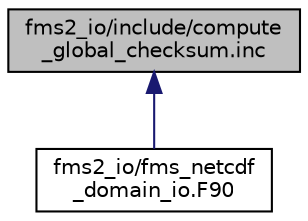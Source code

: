 digraph "fms2_io/include/compute_global_checksum.inc"
{
 // INTERACTIVE_SVG=YES
 // LATEX_PDF_SIZE
  edge [fontname="Helvetica",fontsize="10",labelfontname="Helvetica",labelfontsize="10"];
  node [fontname="Helvetica",fontsize="10",shape=record];
  Node1 [label="fms2_io/include/compute\l_global_checksum.inc",height=0.2,width=0.4,color="black", fillcolor="grey75", style="filled", fontcolor="black",tooltip="Routines for calculating variable checksums across pes for the compute_global_checksum interface."];
  Node1 -> Node2 [dir="back",color="midnightblue",fontsize="10",style="solid",fontname="Helvetica"];
  Node2 [label="fms2_io/fms_netcdf\l_domain_io.F90",height=0.2,width=0.4,color="black", fillcolor="white", style="filled",URL="$fms__netcdf__domain__io_8F90.html",tooltip="File for fms_netcdf_domain_io_mod."];
}

